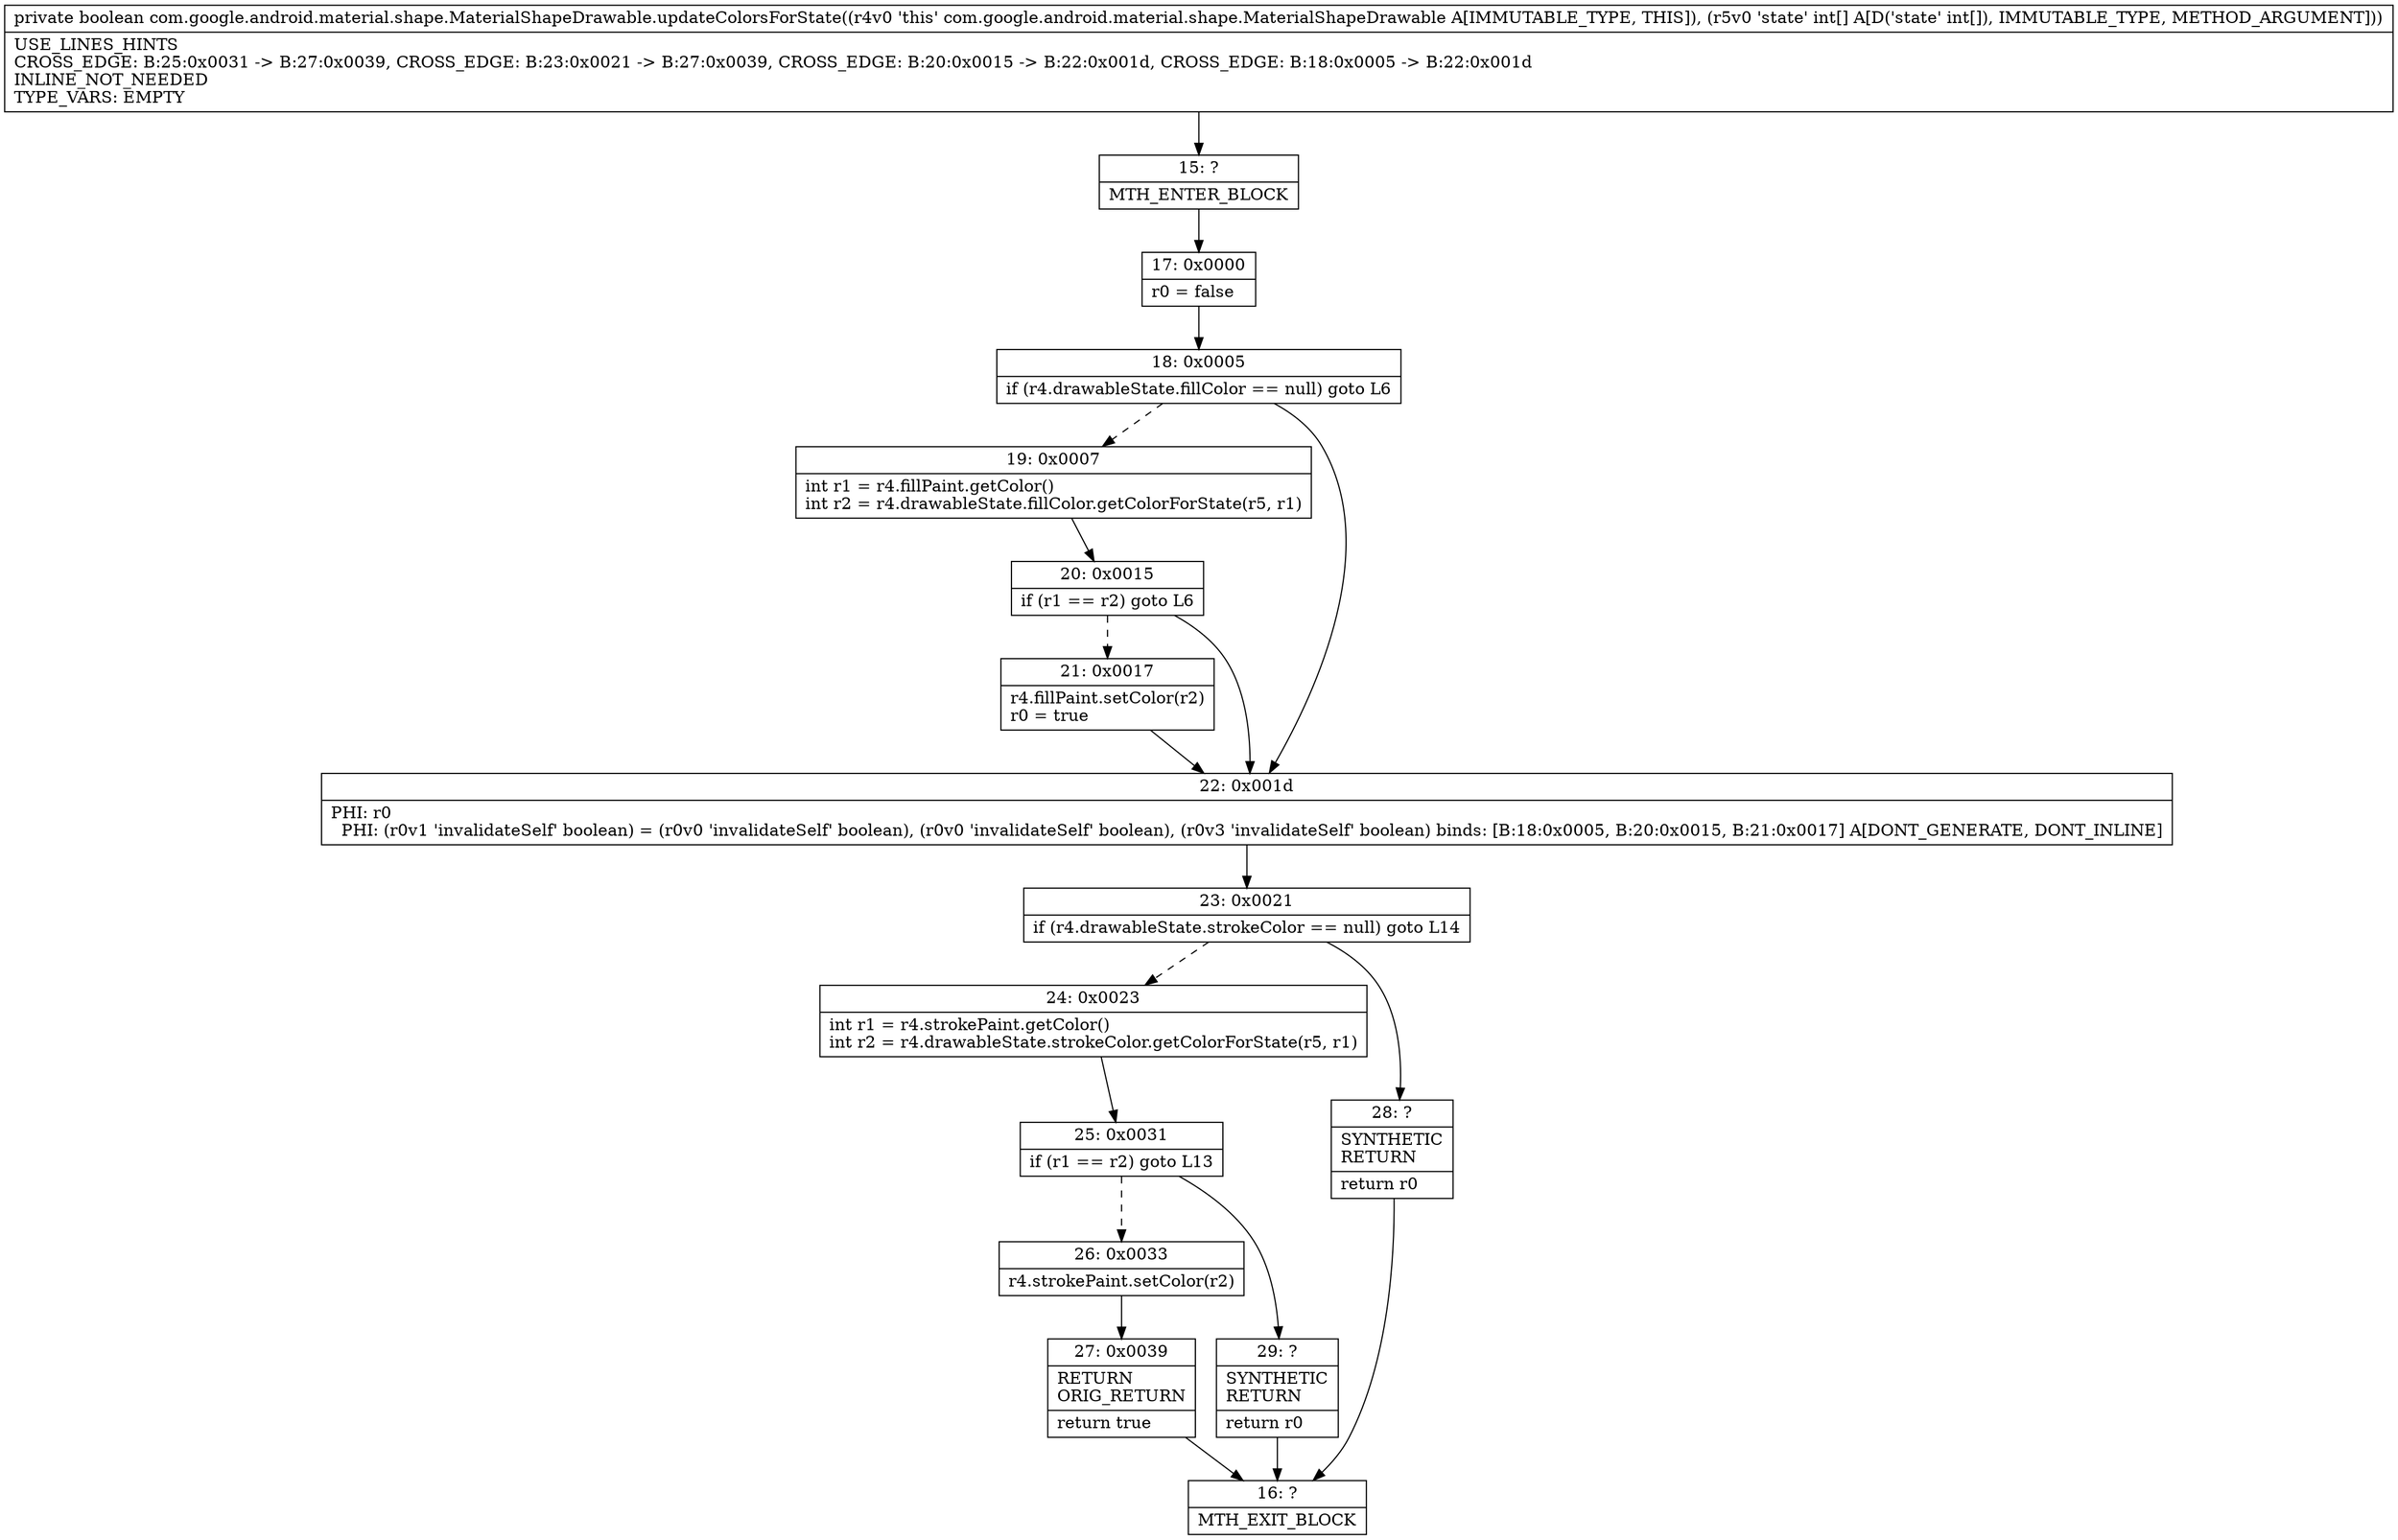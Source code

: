 digraph "CFG forcom.google.android.material.shape.MaterialShapeDrawable.updateColorsForState([I)Z" {
Node_15 [shape=record,label="{15\:\ ?|MTH_ENTER_BLOCK\l}"];
Node_17 [shape=record,label="{17\:\ 0x0000|r0 = false\l}"];
Node_18 [shape=record,label="{18\:\ 0x0005|if (r4.drawableState.fillColor == null) goto L6\l}"];
Node_19 [shape=record,label="{19\:\ 0x0007|int r1 = r4.fillPaint.getColor()\lint r2 = r4.drawableState.fillColor.getColorForState(r5, r1)\l}"];
Node_20 [shape=record,label="{20\:\ 0x0015|if (r1 == r2) goto L6\l}"];
Node_21 [shape=record,label="{21\:\ 0x0017|r4.fillPaint.setColor(r2)\lr0 = true\l}"];
Node_22 [shape=record,label="{22\:\ 0x001d|PHI: r0 \l  PHI: (r0v1 'invalidateSelf' boolean) = (r0v0 'invalidateSelf' boolean), (r0v0 'invalidateSelf' boolean), (r0v3 'invalidateSelf' boolean) binds: [B:18:0x0005, B:20:0x0015, B:21:0x0017] A[DONT_GENERATE, DONT_INLINE]\l}"];
Node_23 [shape=record,label="{23\:\ 0x0021|if (r4.drawableState.strokeColor == null) goto L14\l}"];
Node_24 [shape=record,label="{24\:\ 0x0023|int r1 = r4.strokePaint.getColor()\lint r2 = r4.drawableState.strokeColor.getColorForState(r5, r1)\l}"];
Node_25 [shape=record,label="{25\:\ 0x0031|if (r1 == r2) goto L13\l}"];
Node_26 [shape=record,label="{26\:\ 0x0033|r4.strokePaint.setColor(r2)\l}"];
Node_27 [shape=record,label="{27\:\ 0x0039|RETURN\lORIG_RETURN\l|return true\l}"];
Node_16 [shape=record,label="{16\:\ ?|MTH_EXIT_BLOCK\l}"];
Node_29 [shape=record,label="{29\:\ ?|SYNTHETIC\lRETURN\l|return r0\l}"];
Node_28 [shape=record,label="{28\:\ ?|SYNTHETIC\lRETURN\l|return r0\l}"];
MethodNode[shape=record,label="{private boolean com.google.android.material.shape.MaterialShapeDrawable.updateColorsForState((r4v0 'this' com.google.android.material.shape.MaterialShapeDrawable A[IMMUTABLE_TYPE, THIS]), (r5v0 'state' int[] A[D('state' int[]), IMMUTABLE_TYPE, METHOD_ARGUMENT]))  | USE_LINES_HINTS\lCROSS_EDGE: B:25:0x0031 \-\> B:27:0x0039, CROSS_EDGE: B:23:0x0021 \-\> B:27:0x0039, CROSS_EDGE: B:20:0x0015 \-\> B:22:0x001d, CROSS_EDGE: B:18:0x0005 \-\> B:22:0x001d\lINLINE_NOT_NEEDED\lTYPE_VARS: EMPTY\l}"];
MethodNode -> Node_15;Node_15 -> Node_17;
Node_17 -> Node_18;
Node_18 -> Node_19[style=dashed];
Node_18 -> Node_22;
Node_19 -> Node_20;
Node_20 -> Node_21[style=dashed];
Node_20 -> Node_22;
Node_21 -> Node_22;
Node_22 -> Node_23;
Node_23 -> Node_24[style=dashed];
Node_23 -> Node_28;
Node_24 -> Node_25;
Node_25 -> Node_26[style=dashed];
Node_25 -> Node_29;
Node_26 -> Node_27;
Node_27 -> Node_16;
Node_29 -> Node_16;
Node_28 -> Node_16;
}


